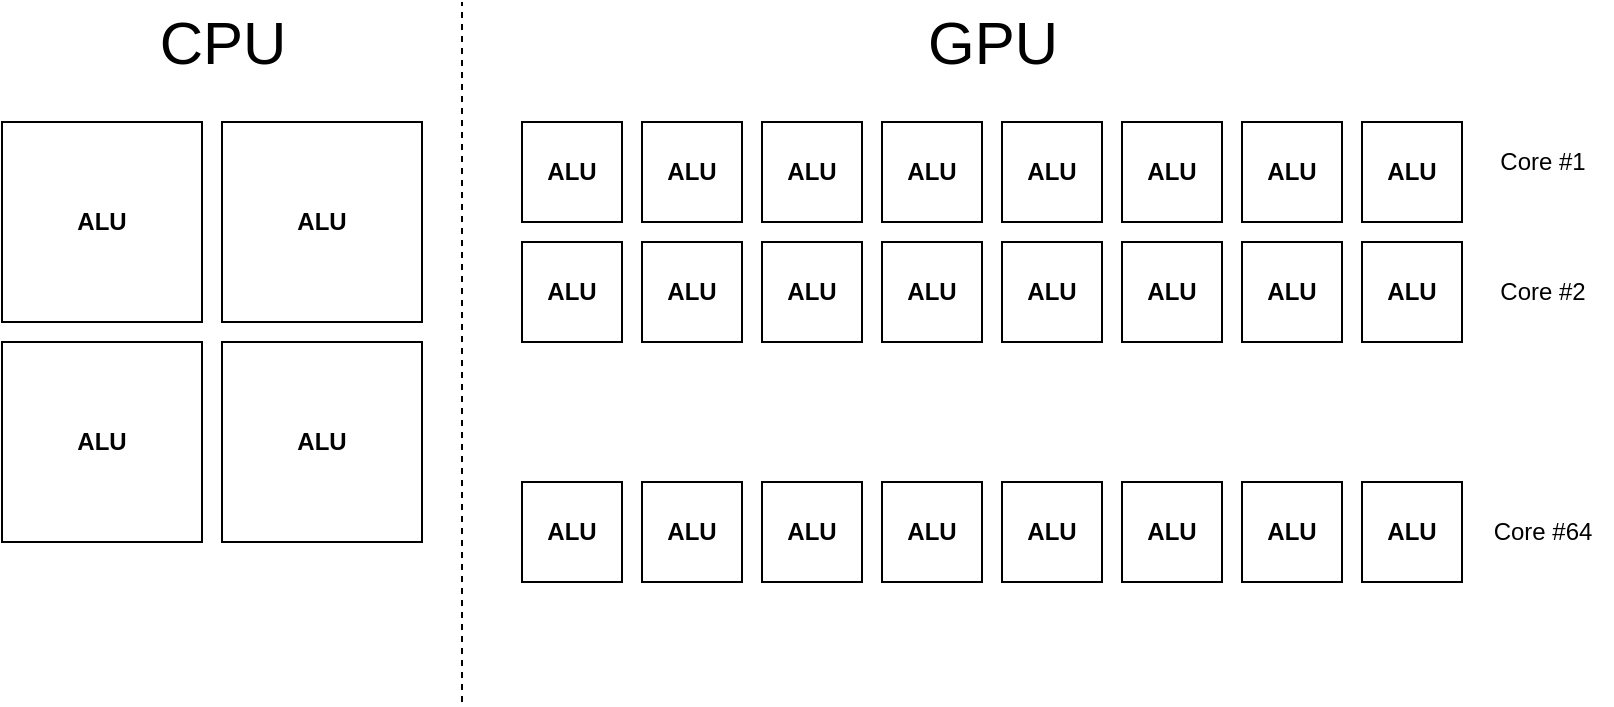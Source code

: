 <mxfile version="14.7.0" type="device"><diagram id="doj_NS2pPRXhMA364_cZ" name="Page-1"><mxGraphModel dx="1422" dy="763" grid="1" gridSize="10" guides="1" tooltips="1" connect="1" arrows="1" fold="1" page="1" pageScale="1" pageWidth="850" pageHeight="1100" math="0" shadow="0"><root><mxCell id="0"/><mxCell id="1" parent="0"/><mxCell id="PuvlBCMpwH9WhbxzRxyJ-1" value="ALU" style="rounded=0;whiteSpace=wrap;html=1;fontStyle=1" vertex="1" parent="1"><mxGeometry x="70" y="110" width="100" height="100" as="geometry"/></mxCell><mxCell id="PuvlBCMpwH9WhbxzRxyJ-2" value="ALU" style="rounded=0;whiteSpace=wrap;html=1;fontStyle=1" vertex="1" parent="1"><mxGeometry x="180" y="110" width="100" height="100" as="geometry"/></mxCell><mxCell id="PuvlBCMpwH9WhbxzRxyJ-3" value="ALU" style="rounded=0;whiteSpace=wrap;html=1;fontStyle=1" vertex="1" parent="1"><mxGeometry x="180" y="220" width="100" height="100" as="geometry"/></mxCell><mxCell id="PuvlBCMpwH9WhbxzRxyJ-4" value="ALU" style="rounded=0;whiteSpace=wrap;html=1;fontStyle=1" vertex="1" parent="1"><mxGeometry x="70" y="220" width="100" height="100" as="geometry"/></mxCell><mxCell id="PuvlBCMpwH9WhbxzRxyJ-11" value="ALU" style="rounded=0;whiteSpace=wrap;html=1;container=0;fontStyle=1" vertex="1" parent="1"><mxGeometry x="450" y="110" width="50" height="50" as="geometry"/></mxCell><mxCell id="PuvlBCMpwH9WhbxzRxyJ-12" value="ALU" style="rounded=0;whiteSpace=wrap;html=1;container=0;fontStyle=1" vertex="1" parent="1"><mxGeometry x="510" y="110" width="50" height="50" as="geometry"/></mxCell><mxCell id="PuvlBCMpwH9WhbxzRxyJ-20" value="ALU" style="rounded=0;whiteSpace=wrap;html=1;container=0;fontStyle=1" vertex="1" parent="1"><mxGeometry x="690" y="110" width="50" height="50" as="geometry"/></mxCell><mxCell id="PuvlBCMpwH9WhbxzRxyJ-21" value="ALU" style="rounded=0;whiteSpace=wrap;html=1;container=0;fontStyle=1" vertex="1" parent="1"><mxGeometry x="750" y="110" width="50" height="50" as="geometry"/></mxCell><mxCell id="PuvlBCMpwH9WhbxzRxyJ-6" value="ALU" style="rounded=0;whiteSpace=wrap;html=1;container=0;fontStyle=1" vertex="1" parent="1"><mxGeometry x="330" y="110" width="50" height="50" as="geometry"/></mxCell><mxCell id="PuvlBCMpwH9WhbxzRxyJ-7" value="ALU" style="rounded=0;whiteSpace=wrap;html=1;container=0;fontStyle=1" vertex="1" parent="1"><mxGeometry x="390" y="110" width="50" height="50" as="geometry"/></mxCell><mxCell id="PuvlBCMpwH9WhbxzRxyJ-16" value="ALU" style="rounded=0;whiteSpace=wrap;html=1;container=0;fontStyle=1" vertex="1" parent="1"><mxGeometry x="570" y="110" width="50" height="50" as="geometry"/></mxCell><mxCell id="PuvlBCMpwH9WhbxzRxyJ-17" value="ALU" style="rounded=0;whiteSpace=wrap;html=1;container=0;fontStyle=1" vertex="1" parent="1"><mxGeometry x="630" y="110" width="50" height="50" as="geometry"/></mxCell><mxCell id="PuvlBCMpwH9WhbxzRxyJ-25" value="" style="group;fontStyle=1" vertex="1" connectable="0" parent="1"><mxGeometry x="330" y="170" width="470" height="50" as="geometry"/></mxCell><mxCell id="PuvlBCMpwH9WhbxzRxyJ-13" value="ALU" style="rounded=0;whiteSpace=wrap;html=1;container=0;fontStyle=1" vertex="1" parent="PuvlBCMpwH9WhbxzRxyJ-25"><mxGeometry x="180" width="50" height="50" as="geometry"/></mxCell><mxCell id="PuvlBCMpwH9WhbxzRxyJ-14" value="ALU" style="rounded=0;whiteSpace=wrap;html=1;container=0;fontStyle=1" vertex="1" parent="PuvlBCMpwH9WhbxzRxyJ-25"><mxGeometry x="120" width="50" height="50" as="geometry"/></mxCell><mxCell id="PuvlBCMpwH9WhbxzRxyJ-22" value="ALU" style="rounded=0;whiteSpace=wrap;html=1;container=0;fontStyle=1" vertex="1" parent="PuvlBCMpwH9WhbxzRxyJ-25"><mxGeometry x="420" width="50" height="50" as="geometry"/></mxCell><mxCell id="PuvlBCMpwH9WhbxzRxyJ-23" value="ALU" style="rounded=0;whiteSpace=wrap;html=1;container=0;fontStyle=1" vertex="1" parent="PuvlBCMpwH9WhbxzRxyJ-25"><mxGeometry x="360" width="50" height="50" as="geometry"/></mxCell><mxCell id="PuvlBCMpwH9WhbxzRxyJ-8" value="ALU" style="rounded=0;whiteSpace=wrap;html=1;container=0;fontStyle=1" vertex="1" parent="PuvlBCMpwH9WhbxzRxyJ-25"><mxGeometry x="60" width="50" height="50" as="geometry"/></mxCell><mxCell id="PuvlBCMpwH9WhbxzRxyJ-9" value="ALU" style="rounded=0;whiteSpace=wrap;html=1;container=0;fontStyle=1" vertex="1" parent="PuvlBCMpwH9WhbxzRxyJ-25"><mxGeometry width="50" height="50" as="geometry"/></mxCell><mxCell id="PuvlBCMpwH9WhbxzRxyJ-18" value="ALU" style="rounded=0;whiteSpace=wrap;html=1;container=0;fontStyle=1" vertex="1" parent="PuvlBCMpwH9WhbxzRxyJ-25"><mxGeometry x="300" width="50" height="50" as="geometry"/></mxCell><mxCell id="PuvlBCMpwH9WhbxzRxyJ-19" value="ALU" style="rounded=0;whiteSpace=wrap;html=1;container=0;fontStyle=1" vertex="1" parent="PuvlBCMpwH9WhbxzRxyJ-25"><mxGeometry x="240" width="50" height="50" as="geometry"/></mxCell><mxCell id="PuvlBCMpwH9WhbxzRxyJ-44" value="" style="group;fontStyle=1" vertex="1" connectable="0" parent="1"><mxGeometry x="330" y="290" width="470" height="50" as="geometry"/></mxCell><mxCell id="PuvlBCMpwH9WhbxzRxyJ-45" value="ALU" style="rounded=0;whiteSpace=wrap;html=1;container=0;fontStyle=1" vertex="1" parent="PuvlBCMpwH9WhbxzRxyJ-44"><mxGeometry x="180" width="50" height="50" as="geometry"/></mxCell><mxCell id="PuvlBCMpwH9WhbxzRxyJ-46" value="ALU" style="rounded=0;whiteSpace=wrap;html=1;container=0;fontStyle=1" vertex="1" parent="PuvlBCMpwH9WhbxzRxyJ-44"><mxGeometry x="120" width="50" height="50" as="geometry"/></mxCell><mxCell id="PuvlBCMpwH9WhbxzRxyJ-47" value="ALU" style="rounded=0;whiteSpace=wrap;html=1;container=0;fontStyle=1" vertex="1" parent="PuvlBCMpwH9WhbxzRxyJ-44"><mxGeometry x="420" width="50" height="50" as="geometry"/></mxCell><mxCell id="PuvlBCMpwH9WhbxzRxyJ-48" value="ALU" style="rounded=0;whiteSpace=wrap;html=1;container=0;fontStyle=1" vertex="1" parent="PuvlBCMpwH9WhbxzRxyJ-44"><mxGeometry x="360" width="50" height="50" as="geometry"/></mxCell><mxCell id="PuvlBCMpwH9WhbxzRxyJ-49" value="ALU" style="rounded=0;whiteSpace=wrap;html=1;container=0;fontStyle=1" vertex="1" parent="PuvlBCMpwH9WhbxzRxyJ-44"><mxGeometry x="60" width="50" height="50" as="geometry"/></mxCell><mxCell id="PuvlBCMpwH9WhbxzRxyJ-50" value="ALU" style="rounded=0;whiteSpace=wrap;html=1;container=0;fontStyle=1" vertex="1" parent="PuvlBCMpwH9WhbxzRxyJ-44"><mxGeometry width="50" height="50" as="geometry"/></mxCell><mxCell id="PuvlBCMpwH9WhbxzRxyJ-51" value="ALU" style="rounded=0;whiteSpace=wrap;html=1;container=0;fontStyle=1" vertex="1" parent="PuvlBCMpwH9WhbxzRxyJ-44"><mxGeometry x="300" width="50" height="50" as="geometry"/></mxCell><mxCell id="PuvlBCMpwH9WhbxzRxyJ-52" value="ALU" style="rounded=0;whiteSpace=wrap;html=1;container=0;fontStyle=1" vertex="1" parent="PuvlBCMpwH9WhbxzRxyJ-44"><mxGeometry x="240" width="50" height="50" as="geometry"/></mxCell><mxCell id="PuvlBCMpwH9WhbxzRxyJ-53" value="" style="shape=image;html=1;verticalAlign=top;verticalLabelPosition=bottom;labelBackgroundColor=#ffffff;imageAspect=0;aspect=fixed;image=https://cdn1.iconfinder.com/data/icons/heroicons-solid/20/dots-horizontal-128.png;rotation=90;fontStyle=1" vertex="1" parent="1"><mxGeometry x="546" y="240" width="38" height="38" as="geometry"/></mxCell><mxCell id="PuvlBCMpwH9WhbxzRxyJ-54" value="CPU" style="text;html=1;align=center;verticalAlign=middle;resizable=0;points=[];autosize=1;strokeColor=none;fontSize=30;" vertex="1" parent="1"><mxGeometry x="140" y="50" width="80" height="40" as="geometry"/></mxCell><mxCell id="PuvlBCMpwH9WhbxzRxyJ-55" value="GPU" style="text;html=1;align=center;verticalAlign=middle;resizable=0;points=[];autosize=1;strokeColor=none;fontSize=30;" vertex="1" parent="1"><mxGeometry x="525" y="50" width="80" height="40" as="geometry"/></mxCell><mxCell id="PuvlBCMpwH9WhbxzRxyJ-56" value="Core #1" style="text;html=1;align=center;verticalAlign=middle;resizable=0;points=[];autosize=1;strokeColor=none;" vertex="1" parent="1"><mxGeometry x="810" y="120" width="60" height="20" as="geometry"/></mxCell><mxCell id="PuvlBCMpwH9WhbxzRxyJ-57" value="Core #2" style="text;html=1;align=center;verticalAlign=middle;resizable=0;points=[];autosize=1;strokeColor=none;" vertex="1" parent="1"><mxGeometry x="810" y="185" width="60" height="20" as="geometry"/></mxCell><mxCell id="PuvlBCMpwH9WhbxzRxyJ-58" value="Core #64" style="text;html=1;align=center;verticalAlign=middle;resizable=0;points=[];autosize=1;strokeColor=none;" vertex="1" parent="1"><mxGeometry x="805" y="305" width="70" height="20" as="geometry"/></mxCell><mxCell id="PuvlBCMpwH9WhbxzRxyJ-59" value="" style="endArrow=none;dashed=1;html=1;fontSize=30;" edge="1" parent="1"><mxGeometry width="50" height="50" relative="1" as="geometry"><mxPoint x="300" y="400" as="sourcePoint"/><mxPoint x="300" y="50" as="targetPoint"/></mxGeometry></mxCell></root></mxGraphModel></diagram></mxfile>
